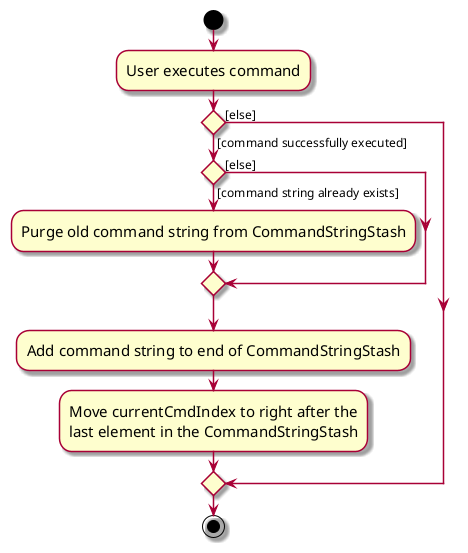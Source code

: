 @startuml
skin rose
skinparam ActivityFontSize 15
skinparam ArrowFontSize 12
start
:User executes command;

'Since the beta syntax does not support placing the condition outside the
'diamond we place it as the true branch instead.

if () then ([command successfully executed])
    if () then ([command string already exists])
    :Purge old command string from CommandStringStash;
    else ([else])
    endif
    :Add command string to end of CommandStringStash;
    :Move currentCmdIndex to right after the
    last element in the CommandStringStash;
else ([else])
endif
stop
@enduml
